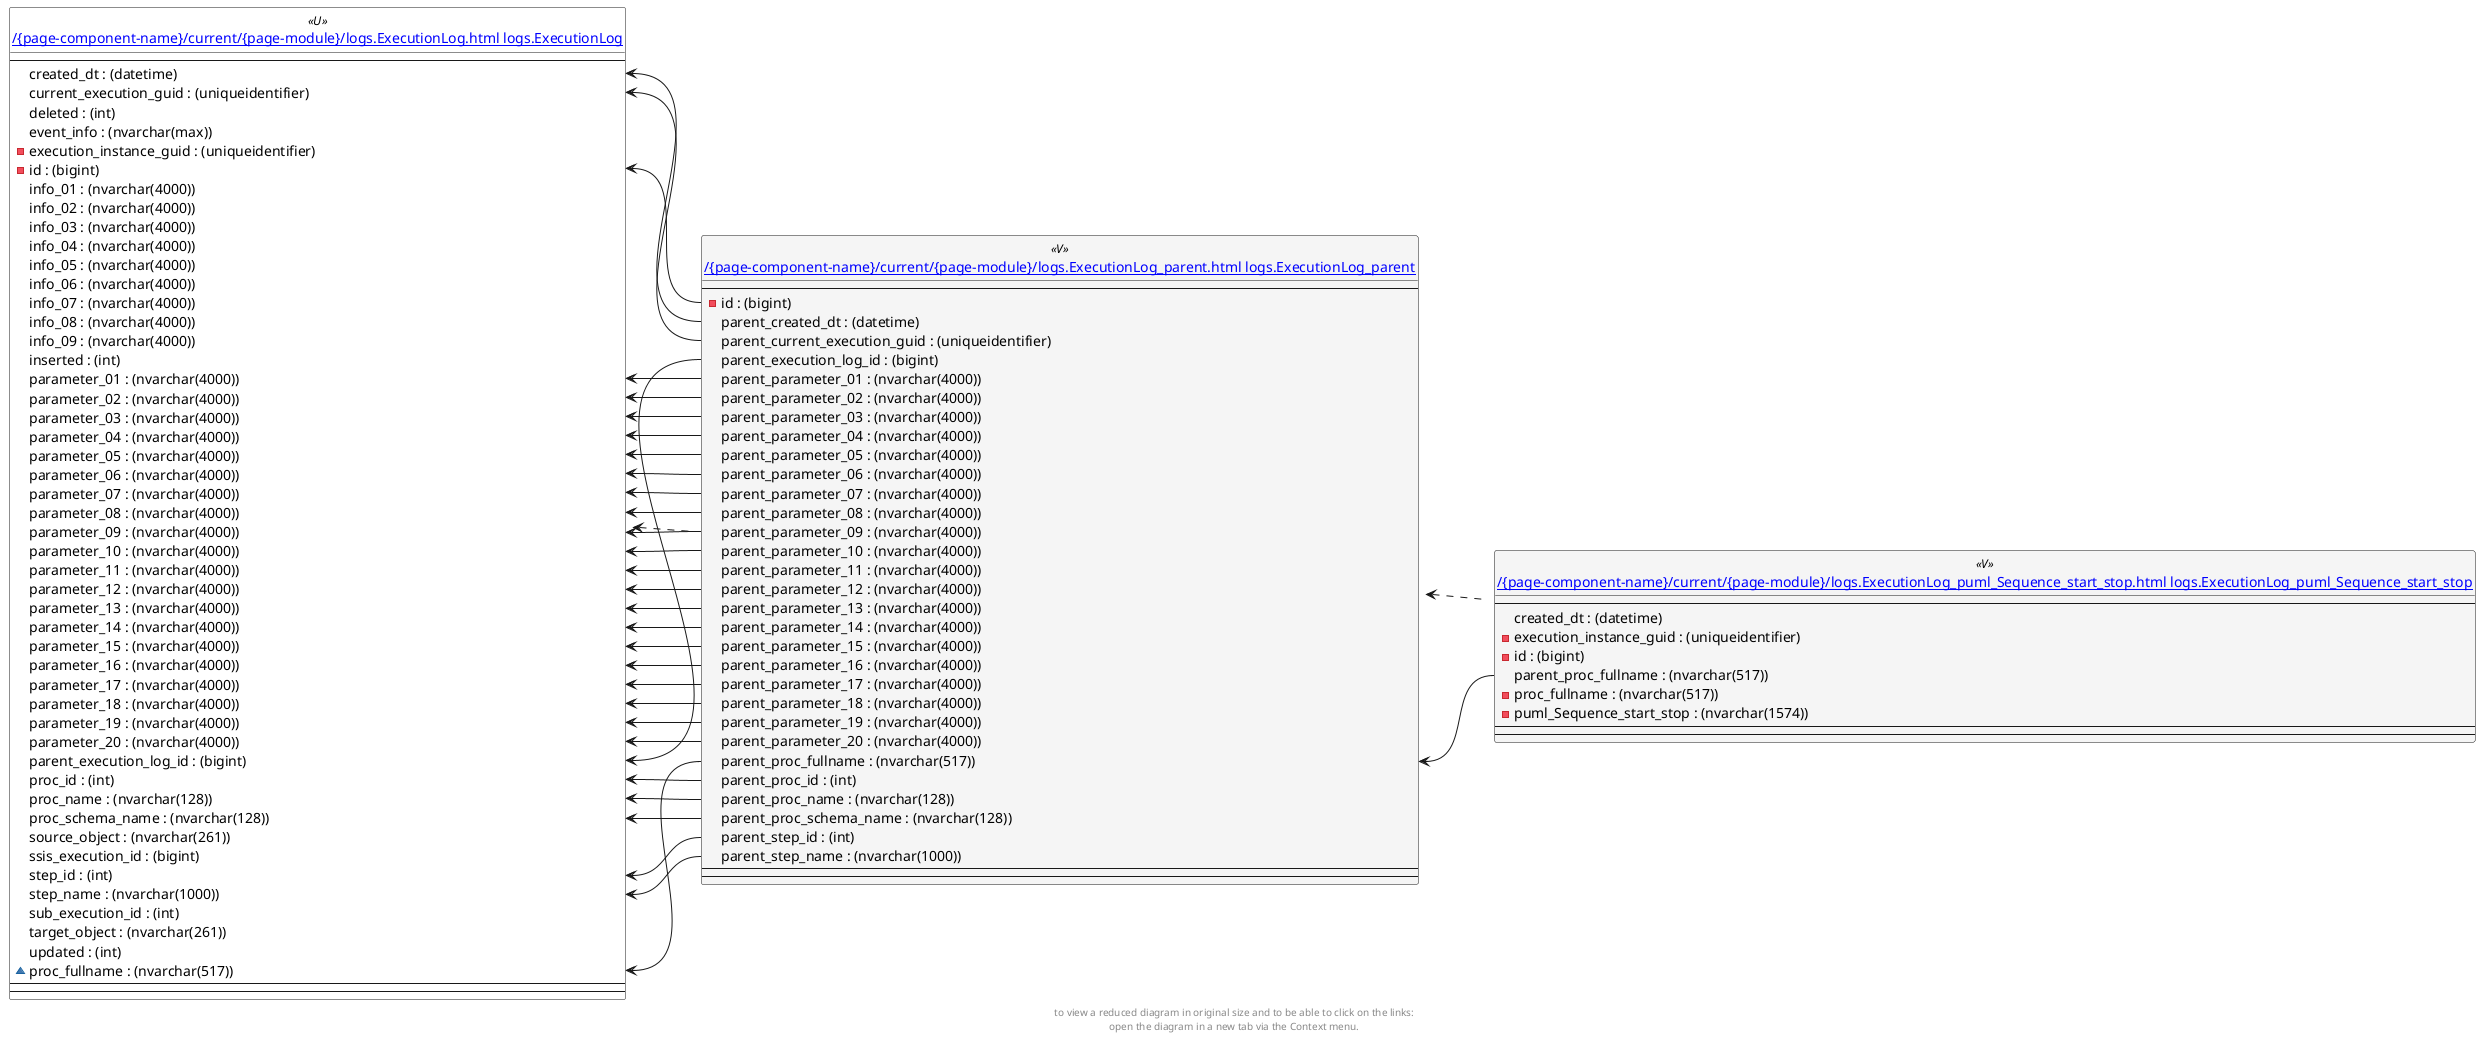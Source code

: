 @startuml
left to right direction
'top to bottom direction
hide circle
'avoide "." issues:
set namespaceSeparator none


skinparam class {
  BackgroundColor White
  BackgroundColor<<FN>> Yellow
  BackgroundColor<<FS>> Yellow
  BackgroundColor<<FT>> LightGray
  BackgroundColor<<IF>> Yellow
  BackgroundColor<<IS>> Yellow
  BackgroundColor<<P>> Aqua
  BackgroundColor<<PC>> Aqua
  BackgroundColor<<SN>> Yellow
  BackgroundColor<<SO>> SlateBlue
  BackgroundColor<<TF>> LightGray
  BackgroundColor<<TR>> Tomato
  BackgroundColor<<U>> White
  BackgroundColor<<V>> WhiteSmoke
  BackgroundColor<<X>> Aqua
}


entity "[[{site-url}/{page-component-name}/current/{page-module}/logs.ExecutionLog.html logs.ExecutionLog]]" as logs.ExecutionLog << U >> {
  --
  created_dt : (datetime)
  current_execution_guid : (uniqueidentifier)
  deleted : (int)
  event_info : (nvarchar(max))
  - execution_instance_guid : (uniqueidentifier)
  - id : (bigint)
  info_01 : (nvarchar(4000))
  info_02 : (nvarchar(4000))
  info_03 : (nvarchar(4000))
  info_04 : (nvarchar(4000))
  info_05 : (nvarchar(4000))
  info_06 : (nvarchar(4000))
  info_07 : (nvarchar(4000))
  info_08 : (nvarchar(4000))
  info_09 : (nvarchar(4000))
  inserted : (int)
  parameter_01 : (nvarchar(4000))
  parameter_02 : (nvarchar(4000))
  parameter_03 : (nvarchar(4000))
  parameter_04 : (nvarchar(4000))
  parameter_05 : (nvarchar(4000))
  parameter_06 : (nvarchar(4000))
  parameter_07 : (nvarchar(4000))
  parameter_08 : (nvarchar(4000))
  parameter_09 : (nvarchar(4000))
  parameter_10 : (nvarchar(4000))
  parameter_11 : (nvarchar(4000))
  parameter_12 : (nvarchar(4000))
  parameter_13 : (nvarchar(4000))
  parameter_14 : (nvarchar(4000))
  parameter_15 : (nvarchar(4000))
  parameter_16 : (nvarchar(4000))
  parameter_17 : (nvarchar(4000))
  parameter_18 : (nvarchar(4000))
  parameter_19 : (nvarchar(4000))
  parameter_20 : (nvarchar(4000))
  parent_execution_log_id : (bigint)
  proc_id : (int)
  proc_name : (nvarchar(128))
  proc_schema_name : (nvarchar(128))
  source_object : (nvarchar(261))
  ssis_execution_id : (bigint)
  step_id : (int)
  step_name : (nvarchar(1000))
  sub_execution_id : (int)
  target_object : (nvarchar(261))
  updated : (int)
  ~ proc_fullname : (nvarchar(517))
  --
  --
}

entity "[[{site-url}/{page-component-name}/current/{page-module}/logs.ExecutionLog_parent.html logs.ExecutionLog_parent]]" as logs.ExecutionLog_parent << V >> {
  --
  - id : (bigint)
  parent_created_dt : (datetime)
  parent_current_execution_guid : (uniqueidentifier)
  parent_execution_log_id : (bigint)
  parent_parameter_01 : (nvarchar(4000))
  parent_parameter_02 : (nvarchar(4000))
  parent_parameter_03 : (nvarchar(4000))
  parent_parameter_04 : (nvarchar(4000))
  parent_parameter_05 : (nvarchar(4000))
  parent_parameter_06 : (nvarchar(4000))
  parent_parameter_07 : (nvarchar(4000))
  parent_parameter_08 : (nvarchar(4000))
  parent_parameter_09 : (nvarchar(4000))
  parent_parameter_10 : (nvarchar(4000))
  parent_parameter_11 : (nvarchar(4000))
  parent_parameter_12 : (nvarchar(4000))
  parent_parameter_13 : (nvarchar(4000))
  parent_parameter_14 : (nvarchar(4000))
  parent_parameter_15 : (nvarchar(4000))
  parent_parameter_16 : (nvarchar(4000))
  parent_parameter_17 : (nvarchar(4000))
  parent_parameter_18 : (nvarchar(4000))
  parent_parameter_19 : (nvarchar(4000))
  parent_parameter_20 : (nvarchar(4000))
  parent_proc_fullname : (nvarchar(517))
  parent_proc_id : (int)
  parent_proc_name : (nvarchar(128))
  parent_proc_schema_name : (nvarchar(128))
  parent_step_id : (int)
  parent_step_name : (nvarchar(1000))
  --
  --
}

entity "[[{site-url}/{page-component-name}/current/{page-module}/logs.ExecutionLog_puml_Sequence_start_stop.html logs.ExecutionLog_puml_Sequence_start_stop]]" as logs.ExecutionLog_puml_Sequence_start_stop << V >> {
  --
  created_dt : (datetime)
  - execution_instance_guid : (uniqueidentifier)
  - id : (bigint)
  parent_proc_fullname : (nvarchar(517))
  - proc_fullname : (nvarchar(517))
  - puml_Sequence_start_stop : (nvarchar(1574))
  --
  --
}

logs.ExecutionLog <.. logs.ExecutionLog_parent
logs.ExecutionLog_parent <.. logs.ExecutionLog_puml_Sequence_start_stop
logs.ExecutionLog::created_dt <-- logs.ExecutionLog_parent::parent_created_dt
logs.ExecutionLog::current_execution_guid <-- logs.ExecutionLog_parent::parent_current_execution_guid
logs.ExecutionLog::id <-- logs.ExecutionLog_parent::id
logs.ExecutionLog::parameter_01 <-- logs.ExecutionLog_parent::parent_parameter_01
logs.ExecutionLog::parameter_02 <-- logs.ExecutionLog_parent::parent_parameter_02
logs.ExecutionLog::parameter_03 <-- logs.ExecutionLog_parent::parent_parameter_03
logs.ExecutionLog::parameter_04 <-- logs.ExecutionLog_parent::parent_parameter_04
logs.ExecutionLog::parameter_05 <-- logs.ExecutionLog_parent::parent_parameter_05
logs.ExecutionLog::parameter_06 <-- logs.ExecutionLog_parent::parent_parameter_06
logs.ExecutionLog::parameter_07 <-- logs.ExecutionLog_parent::parent_parameter_07
logs.ExecutionLog::parameter_08 <-- logs.ExecutionLog_parent::parent_parameter_08
logs.ExecutionLog::parameter_09 <-- logs.ExecutionLog_parent::parent_parameter_09
logs.ExecutionLog::parameter_10 <-- logs.ExecutionLog_parent::parent_parameter_10
logs.ExecutionLog::parameter_11 <-- logs.ExecutionLog_parent::parent_parameter_11
logs.ExecutionLog::parameter_12 <-- logs.ExecutionLog_parent::parent_parameter_12
logs.ExecutionLog::parameter_13 <-- logs.ExecutionLog_parent::parent_parameter_13
logs.ExecutionLog::parameter_14 <-- logs.ExecutionLog_parent::parent_parameter_14
logs.ExecutionLog::parameter_15 <-- logs.ExecutionLog_parent::parent_parameter_15
logs.ExecutionLog::parameter_16 <-- logs.ExecutionLog_parent::parent_parameter_16
logs.ExecutionLog::parameter_17 <-- logs.ExecutionLog_parent::parent_parameter_17
logs.ExecutionLog::parameter_18 <-- logs.ExecutionLog_parent::parent_parameter_18
logs.ExecutionLog::parameter_19 <-- logs.ExecutionLog_parent::parent_parameter_19
logs.ExecutionLog::parameter_20 <-- logs.ExecutionLog_parent::parent_parameter_20
logs.ExecutionLog::parent_execution_log_id <-- logs.ExecutionLog_parent::parent_execution_log_id
logs.ExecutionLog::proc_fullname <-- logs.ExecutionLog_parent::parent_proc_fullname
logs.ExecutionLog::proc_id <-- logs.ExecutionLog_parent::parent_proc_id
logs.ExecutionLog::proc_name <-- logs.ExecutionLog_parent::parent_proc_name
logs.ExecutionLog::proc_schema_name <-- logs.ExecutionLog_parent::parent_proc_schema_name
logs.ExecutionLog::step_id <-- logs.ExecutionLog_parent::parent_step_id
logs.ExecutionLog::step_name <-- logs.ExecutionLog_parent::parent_step_name
logs.ExecutionLog_parent::parent_proc_fullname <-- logs.ExecutionLog_puml_Sequence_start_stop::parent_proc_fullname
footer
to view a reduced diagram in original size and to be able to click on the links:
open the diagram in a new tab via the Context menu.
end footer

@enduml

